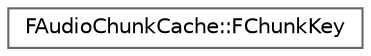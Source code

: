digraph "Graphical Class Hierarchy"
{
 // INTERACTIVE_SVG=YES
 // LATEX_PDF_SIZE
  bgcolor="transparent";
  edge [fontname=Helvetica,fontsize=10,labelfontname=Helvetica,labelfontsize=10];
  node [fontname=Helvetica,fontsize=10,shape=box,height=0.2,width=0.4];
  rankdir="LR";
  Node0 [id="Node000000",label="FAudioChunkCache::FChunkKey",height=0.2,width=0.4,color="grey40", fillcolor="white", style="filled",URL="$da/d06/structFAudioChunkCache_1_1FChunkKey.html",tooltip=" "];
}
